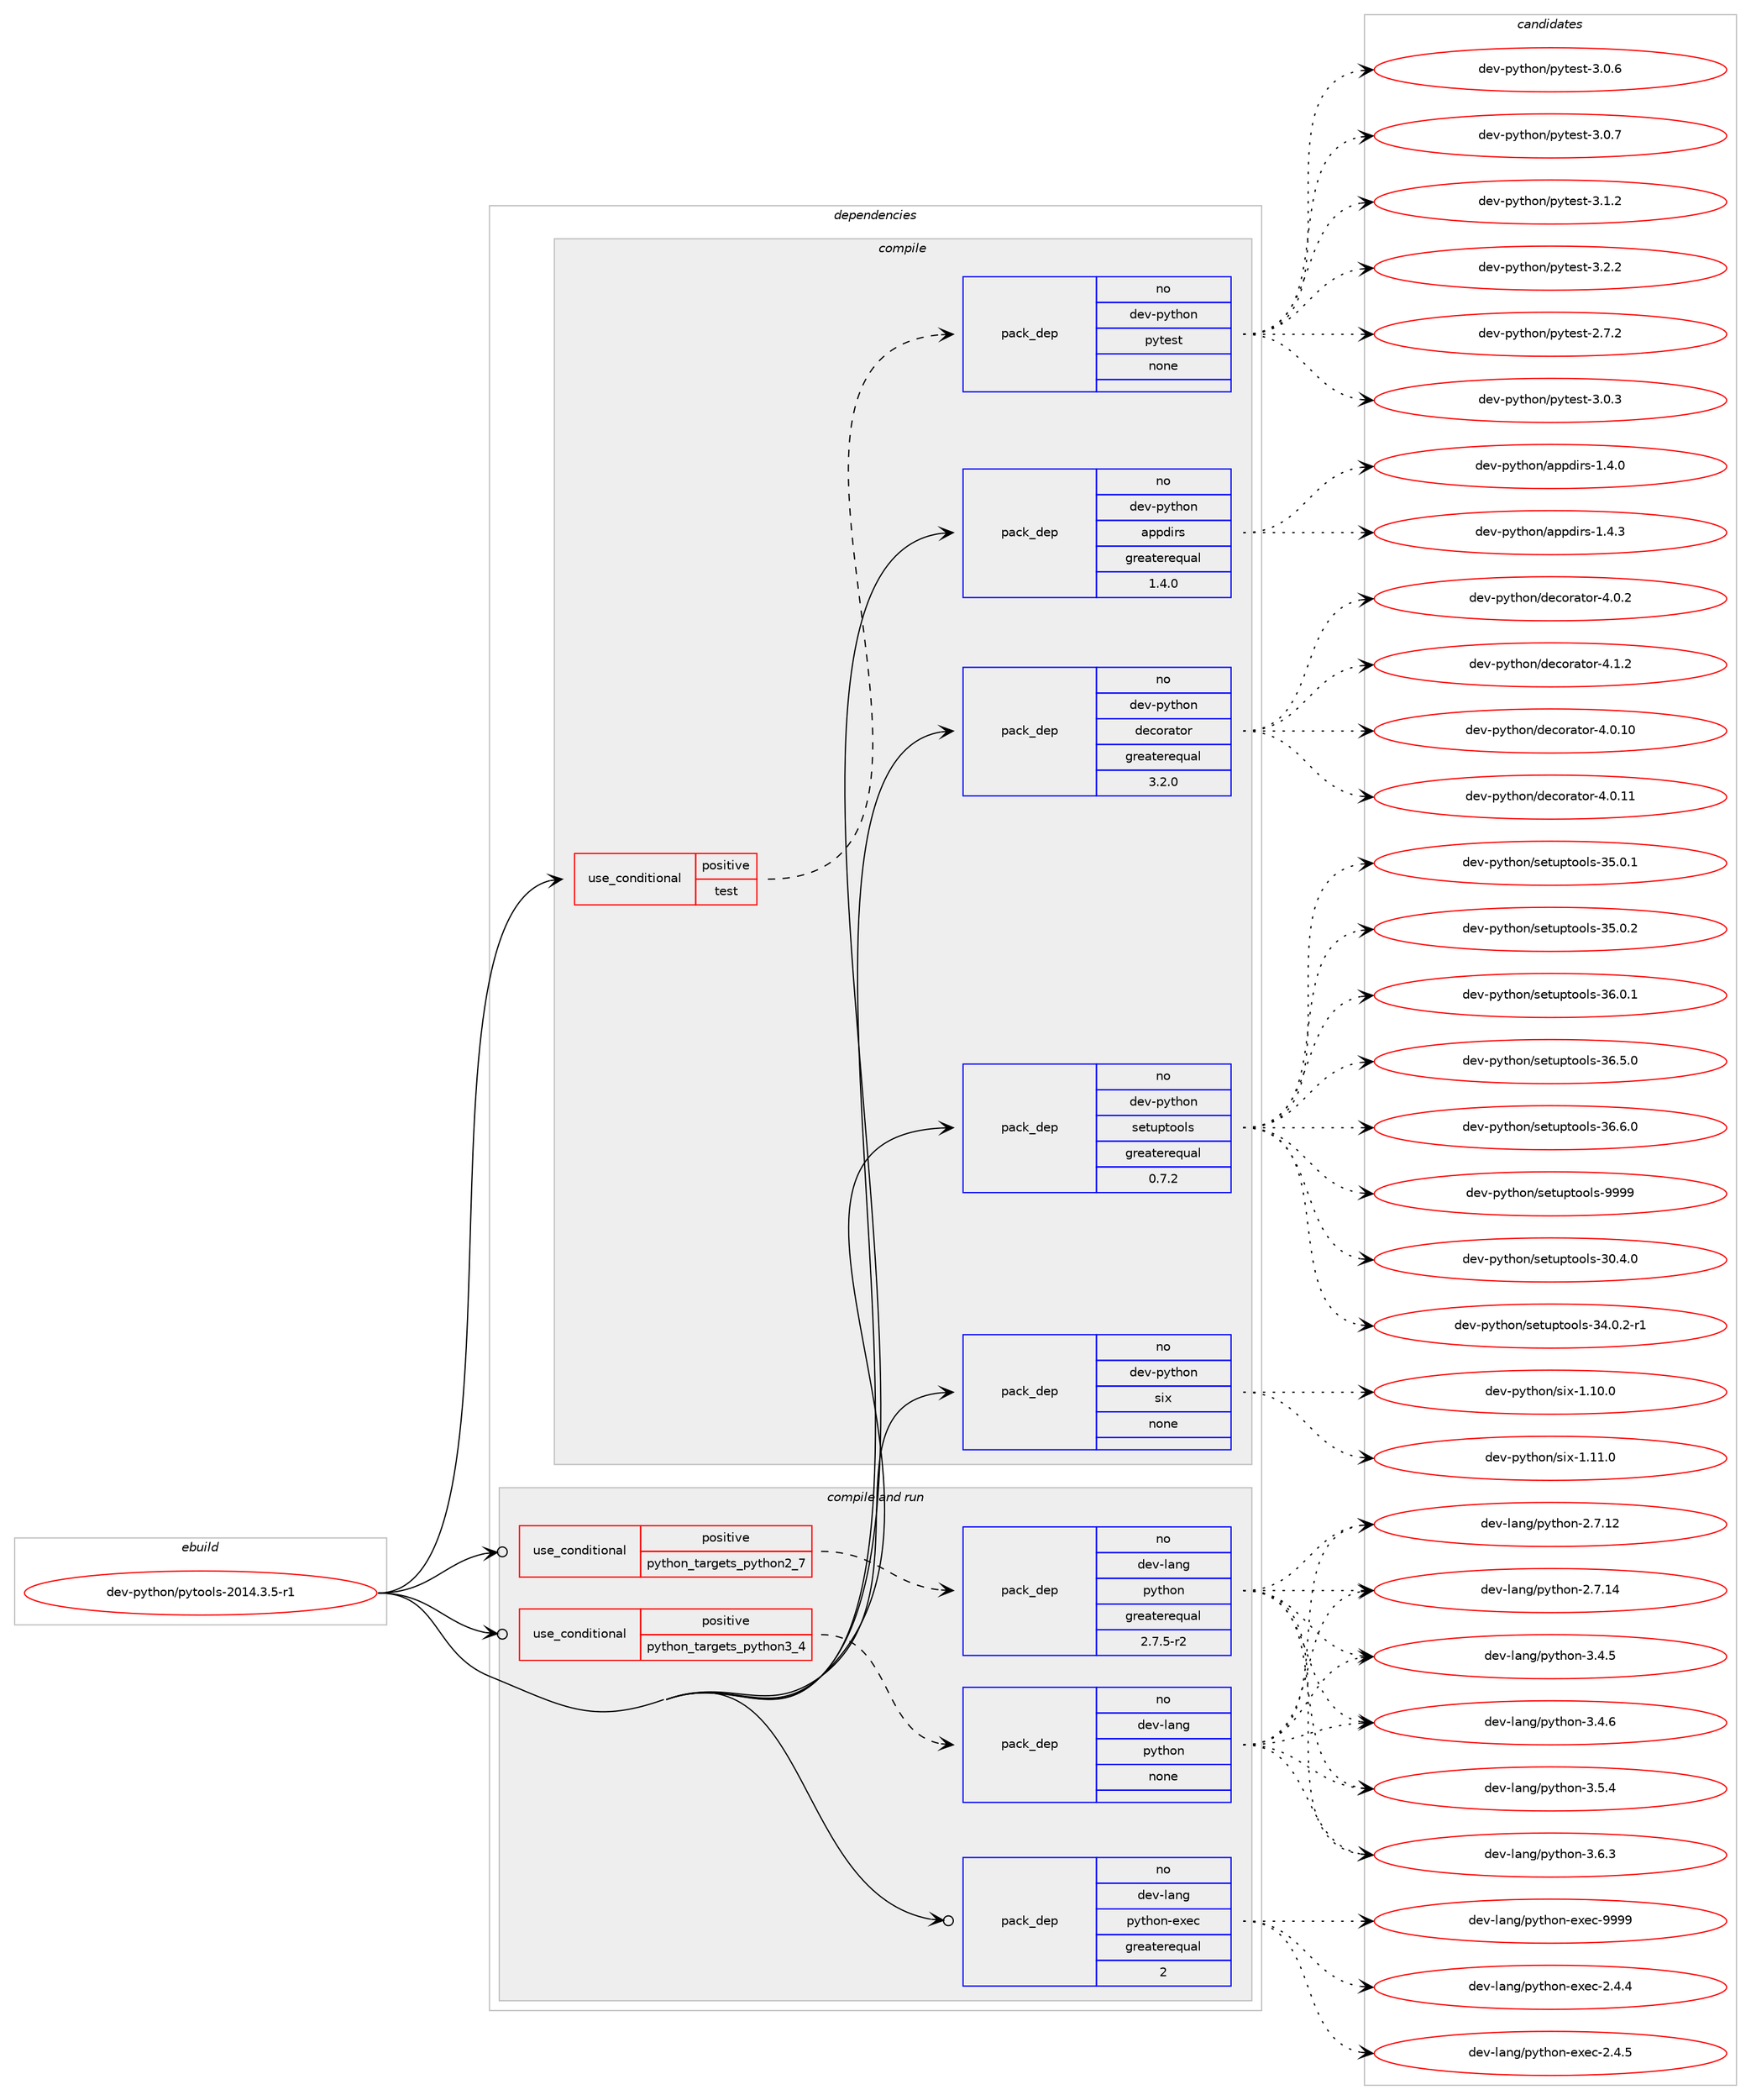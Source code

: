 digraph prolog {

# *************
# Graph options
# *************

newrank=true;
concentrate=true;
compound=true;
graph [rankdir=LR,fontname=Helvetica,fontsize=10,ranksep=1.5];#, ranksep=2.5, nodesep=0.2];
edge  [arrowhead=vee];
node  [fontname=Helvetica,fontsize=10];

# **********
# The ebuild
# **********

subgraph cluster_leftcol {
color=gray;
rank=same;
label=<<i>ebuild</i>>;
id [label="dev-python/pytools-2014.3.5-r1", color=red, width=4, href="../dev-python/pytools-2014.3.5-r1.svg"];
}

# ****************
# The dependencies
# ****************

subgraph cluster_midcol {
color=gray;
label=<<i>dependencies</i>>;
subgraph cluster_compile {
fillcolor="#eeeeee";
style=filled;
label=<<i>compile</i>>;
subgraph cond40513 {
dependency183884 [label=<<TABLE BORDER="0" CELLBORDER="1" CELLSPACING="0" CELLPADDING="4"><TR><TD ROWSPAN="3" CELLPADDING="10">use_conditional</TD></TR><TR><TD>positive</TD></TR><TR><TD>test</TD></TR></TABLE>>, shape=none, color=red];
subgraph pack139422 {
dependency183885 [label=<<TABLE BORDER="0" CELLBORDER="1" CELLSPACING="0" CELLPADDING="4" WIDTH="220"><TR><TD ROWSPAN="6" CELLPADDING="30">pack_dep</TD></TR><TR><TD WIDTH="110">no</TD></TR><TR><TD>dev-python</TD></TR><TR><TD>pytest</TD></TR><TR><TD>none</TD></TR><TR><TD></TD></TR></TABLE>>, shape=none, color=blue];
}
dependency183884:e -> dependency183885:w [weight=20,style="dashed",arrowhead="vee"];
}
id:e -> dependency183884:w [weight=20,style="solid",arrowhead="vee"];
subgraph pack139423 {
dependency183886 [label=<<TABLE BORDER="0" CELLBORDER="1" CELLSPACING="0" CELLPADDING="4" WIDTH="220"><TR><TD ROWSPAN="6" CELLPADDING="30">pack_dep</TD></TR><TR><TD WIDTH="110">no</TD></TR><TR><TD>dev-python</TD></TR><TR><TD>appdirs</TD></TR><TR><TD>greaterequal</TD></TR><TR><TD>1.4.0</TD></TR></TABLE>>, shape=none, color=blue];
}
id:e -> dependency183886:w [weight=20,style="solid",arrowhead="vee"];
subgraph pack139424 {
dependency183887 [label=<<TABLE BORDER="0" CELLBORDER="1" CELLSPACING="0" CELLPADDING="4" WIDTH="220"><TR><TD ROWSPAN="6" CELLPADDING="30">pack_dep</TD></TR><TR><TD WIDTH="110">no</TD></TR><TR><TD>dev-python</TD></TR><TR><TD>decorator</TD></TR><TR><TD>greaterequal</TD></TR><TR><TD>3.2.0</TD></TR></TABLE>>, shape=none, color=blue];
}
id:e -> dependency183887:w [weight=20,style="solid",arrowhead="vee"];
subgraph pack139425 {
dependency183888 [label=<<TABLE BORDER="0" CELLBORDER="1" CELLSPACING="0" CELLPADDING="4" WIDTH="220"><TR><TD ROWSPAN="6" CELLPADDING="30">pack_dep</TD></TR><TR><TD WIDTH="110">no</TD></TR><TR><TD>dev-python</TD></TR><TR><TD>setuptools</TD></TR><TR><TD>greaterequal</TD></TR><TR><TD>0.7.2</TD></TR></TABLE>>, shape=none, color=blue];
}
id:e -> dependency183888:w [weight=20,style="solid",arrowhead="vee"];
subgraph pack139426 {
dependency183889 [label=<<TABLE BORDER="0" CELLBORDER="1" CELLSPACING="0" CELLPADDING="4" WIDTH="220"><TR><TD ROWSPAN="6" CELLPADDING="30">pack_dep</TD></TR><TR><TD WIDTH="110">no</TD></TR><TR><TD>dev-python</TD></TR><TR><TD>six</TD></TR><TR><TD>none</TD></TR><TR><TD></TD></TR></TABLE>>, shape=none, color=blue];
}
id:e -> dependency183889:w [weight=20,style="solid",arrowhead="vee"];
}
subgraph cluster_compileandrun {
fillcolor="#eeeeee";
style=filled;
label=<<i>compile and run</i>>;
subgraph cond40514 {
dependency183890 [label=<<TABLE BORDER="0" CELLBORDER="1" CELLSPACING="0" CELLPADDING="4"><TR><TD ROWSPAN="3" CELLPADDING="10">use_conditional</TD></TR><TR><TD>positive</TD></TR><TR><TD>python_targets_python2_7</TD></TR></TABLE>>, shape=none, color=red];
subgraph pack139427 {
dependency183891 [label=<<TABLE BORDER="0" CELLBORDER="1" CELLSPACING="0" CELLPADDING="4" WIDTH="220"><TR><TD ROWSPAN="6" CELLPADDING="30">pack_dep</TD></TR><TR><TD WIDTH="110">no</TD></TR><TR><TD>dev-lang</TD></TR><TR><TD>python</TD></TR><TR><TD>greaterequal</TD></TR><TR><TD>2.7.5-r2</TD></TR></TABLE>>, shape=none, color=blue];
}
dependency183890:e -> dependency183891:w [weight=20,style="dashed",arrowhead="vee"];
}
id:e -> dependency183890:w [weight=20,style="solid",arrowhead="odotvee"];
subgraph cond40515 {
dependency183892 [label=<<TABLE BORDER="0" CELLBORDER="1" CELLSPACING="0" CELLPADDING="4"><TR><TD ROWSPAN="3" CELLPADDING="10">use_conditional</TD></TR><TR><TD>positive</TD></TR><TR><TD>python_targets_python3_4</TD></TR></TABLE>>, shape=none, color=red];
subgraph pack139428 {
dependency183893 [label=<<TABLE BORDER="0" CELLBORDER="1" CELLSPACING="0" CELLPADDING="4" WIDTH="220"><TR><TD ROWSPAN="6" CELLPADDING="30">pack_dep</TD></TR><TR><TD WIDTH="110">no</TD></TR><TR><TD>dev-lang</TD></TR><TR><TD>python</TD></TR><TR><TD>none</TD></TR><TR><TD></TD></TR></TABLE>>, shape=none, color=blue];
}
dependency183892:e -> dependency183893:w [weight=20,style="dashed",arrowhead="vee"];
}
id:e -> dependency183892:w [weight=20,style="solid",arrowhead="odotvee"];
subgraph pack139429 {
dependency183894 [label=<<TABLE BORDER="0" CELLBORDER="1" CELLSPACING="0" CELLPADDING="4" WIDTH="220"><TR><TD ROWSPAN="6" CELLPADDING="30">pack_dep</TD></TR><TR><TD WIDTH="110">no</TD></TR><TR><TD>dev-lang</TD></TR><TR><TD>python-exec</TD></TR><TR><TD>greaterequal</TD></TR><TR><TD>2</TD></TR></TABLE>>, shape=none, color=blue];
}
id:e -> dependency183894:w [weight=20,style="solid",arrowhead="odotvee"];
}
subgraph cluster_run {
fillcolor="#eeeeee";
style=filled;
label=<<i>run</i>>;
}
}

# **************
# The candidates
# **************

subgraph cluster_choices {
rank=same;
color=gray;
label=<<i>candidates</i>>;

subgraph choice139422 {
color=black;
nodesep=1;
choice1001011184511212111610411111047112121116101115116455046554650 [label="dev-python/pytest-2.7.2", color=red, width=4,href="../dev-python/pytest-2.7.2.svg"];
choice1001011184511212111610411111047112121116101115116455146484651 [label="dev-python/pytest-3.0.3", color=red, width=4,href="../dev-python/pytest-3.0.3.svg"];
choice1001011184511212111610411111047112121116101115116455146484654 [label="dev-python/pytest-3.0.6", color=red, width=4,href="../dev-python/pytest-3.0.6.svg"];
choice1001011184511212111610411111047112121116101115116455146484655 [label="dev-python/pytest-3.0.7", color=red, width=4,href="../dev-python/pytest-3.0.7.svg"];
choice1001011184511212111610411111047112121116101115116455146494650 [label="dev-python/pytest-3.1.2", color=red, width=4,href="../dev-python/pytest-3.1.2.svg"];
choice1001011184511212111610411111047112121116101115116455146504650 [label="dev-python/pytest-3.2.2", color=red, width=4,href="../dev-python/pytest-3.2.2.svg"];
dependency183885:e -> choice1001011184511212111610411111047112121116101115116455046554650:w [style=dotted,weight="100"];
dependency183885:e -> choice1001011184511212111610411111047112121116101115116455146484651:w [style=dotted,weight="100"];
dependency183885:e -> choice1001011184511212111610411111047112121116101115116455146484654:w [style=dotted,weight="100"];
dependency183885:e -> choice1001011184511212111610411111047112121116101115116455146484655:w [style=dotted,weight="100"];
dependency183885:e -> choice1001011184511212111610411111047112121116101115116455146494650:w [style=dotted,weight="100"];
dependency183885:e -> choice1001011184511212111610411111047112121116101115116455146504650:w [style=dotted,weight="100"];
}
subgraph choice139423 {
color=black;
nodesep=1;
choice100101118451121211161041111104797112112100105114115454946524648 [label="dev-python/appdirs-1.4.0", color=red, width=4,href="../dev-python/appdirs-1.4.0.svg"];
choice100101118451121211161041111104797112112100105114115454946524651 [label="dev-python/appdirs-1.4.3", color=red, width=4,href="../dev-python/appdirs-1.4.3.svg"];
dependency183886:e -> choice100101118451121211161041111104797112112100105114115454946524648:w [style=dotted,weight="100"];
dependency183886:e -> choice100101118451121211161041111104797112112100105114115454946524651:w [style=dotted,weight="100"];
}
subgraph choice139424 {
color=black;
nodesep=1;
choice1001011184511212111610411111047100101991111149711611111445524648464948 [label="dev-python/decorator-4.0.10", color=red, width=4,href="../dev-python/decorator-4.0.10.svg"];
choice1001011184511212111610411111047100101991111149711611111445524648464949 [label="dev-python/decorator-4.0.11", color=red, width=4,href="../dev-python/decorator-4.0.11.svg"];
choice10010111845112121116104111110471001019911111497116111114455246484650 [label="dev-python/decorator-4.0.2", color=red, width=4,href="../dev-python/decorator-4.0.2.svg"];
choice10010111845112121116104111110471001019911111497116111114455246494650 [label="dev-python/decorator-4.1.2", color=red, width=4,href="../dev-python/decorator-4.1.2.svg"];
dependency183887:e -> choice1001011184511212111610411111047100101991111149711611111445524648464948:w [style=dotted,weight="100"];
dependency183887:e -> choice1001011184511212111610411111047100101991111149711611111445524648464949:w [style=dotted,weight="100"];
dependency183887:e -> choice10010111845112121116104111110471001019911111497116111114455246484650:w [style=dotted,weight="100"];
dependency183887:e -> choice10010111845112121116104111110471001019911111497116111114455246494650:w [style=dotted,weight="100"];
}
subgraph choice139425 {
color=black;
nodesep=1;
choice100101118451121211161041111104711510111611711211611111110811545514846524648 [label="dev-python/setuptools-30.4.0", color=red, width=4,href="../dev-python/setuptools-30.4.0.svg"];
choice1001011184511212111610411111047115101116117112116111111108115455152464846504511449 [label="dev-python/setuptools-34.0.2-r1", color=red, width=4,href="../dev-python/setuptools-34.0.2-r1.svg"];
choice100101118451121211161041111104711510111611711211611111110811545515346484649 [label="dev-python/setuptools-35.0.1", color=red, width=4,href="../dev-python/setuptools-35.0.1.svg"];
choice100101118451121211161041111104711510111611711211611111110811545515346484650 [label="dev-python/setuptools-35.0.2", color=red, width=4,href="../dev-python/setuptools-35.0.2.svg"];
choice100101118451121211161041111104711510111611711211611111110811545515446484649 [label="dev-python/setuptools-36.0.1", color=red, width=4,href="../dev-python/setuptools-36.0.1.svg"];
choice100101118451121211161041111104711510111611711211611111110811545515446534648 [label="dev-python/setuptools-36.5.0", color=red, width=4,href="../dev-python/setuptools-36.5.0.svg"];
choice100101118451121211161041111104711510111611711211611111110811545515446544648 [label="dev-python/setuptools-36.6.0", color=red, width=4,href="../dev-python/setuptools-36.6.0.svg"];
choice10010111845112121116104111110471151011161171121161111111081154557575757 [label="dev-python/setuptools-9999", color=red, width=4,href="../dev-python/setuptools-9999.svg"];
dependency183888:e -> choice100101118451121211161041111104711510111611711211611111110811545514846524648:w [style=dotted,weight="100"];
dependency183888:e -> choice1001011184511212111610411111047115101116117112116111111108115455152464846504511449:w [style=dotted,weight="100"];
dependency183888:e -> choice100101118451121211161041111104711510111611711211611111110811545515346484649:w [style=dotted,weight="100"];
dependency183888:e -> choice100101118451121211161041111104711510111611711211611111110811545515346484650:w [style=dotted,weight="100"];
dependency183888:e -> choice100101118451121211161041111104711510111611711211611111110811545515446484649:w [style=dotted,weight="100"];
dependency183888:e -> choice100101118451121211161041111104711510111611711211611111110811545515446534648:w [style=dotted,weight="100"];
dependency183888:e -> choice100101118451121211161041111104711510111611711211611111110811545515446544648:w [style=dotted,weight="100"];
dependency183888:e -> choice10010111845112121116104111110471151011161171121161111111081154557575757:w [style=dotted,weight="100"];
}
subgraph choice139426 {
color=black;
nodesep=1;
choice100101118451121211161041111104711510512045494649484648 [label="dev-python/six-1.10.0", color=red, width=4,href="../dev-python/six-1.10.0.svg"];
choice100101118451121211161041111104711510512045494649494648 [label="dev-python/six-1.11.0", color=red, width=4,href="../dev-python/six-1.11.0.svg"];
dependency183889:e -> choice100101118451121211161041111104711510512045494649484648:w [style=dotted,weight="100"];
dependency183889:e -> choice100101118451121211161041111104711510512045494649494648:w [style=dotted,weight="100"];
}
subgraph choice139427 {
color=black;
nodesep=1;
choice10010111845108971101034711212111610411111045504655464950 [label="dev-lang/python-2.7.12", color=red, width=4,href="../dev-lang/python-2.7.12.svg"];
choice10010111845108971101034711212111610411111045504655464952 [label="dev-lang/python-2.7.14", color=red, width=4,href="../dev-lang/python-2.7.14.svg"];
choice100101118451089711010347112121116104111110455146524653 [label="dev-lang/python-3.4.5", color=red, width=4,href="../dev-lang/python-3.4.5.svg"];
choice100101118451089711010347112121116104111110455146524654 [label="dev-lang/python-3.4.6", color=red, width=4,href="../dev-lang/python-3.4.6.svg"];
choice100101118451089711010347112121116104111110455146534652 [label="dev-lang/python-3.5.4", color=red, width=4,href="../dev-lang/python-3.5.4.svg"];
choice100101118451089711010347112121116104111110455146544651 [label="dev-lang/python-3.6.3", color=red, width=4,href="../dev-lang/python-3.6.3.svg"];
dependency183891:e -> choice10010111845108971101034711212111610411111045504655464950:w [style=dotted,weight="100"];
dependency183891:e -> choice10010111845108971101034711212111610411111045504655464952:w [style=dotted,weight="100"];
dependency183891:e -> choice100101118451089711010347112121116104111110455146524653:w [style=dotted,weight="100"];
dependency183891:e -> choice100101118451089711010347112121116104111110455146524654:w [style=dotted,weight="100"];
dependency183891:e -> choice100101118451089711010347112121116104111110455146534652:w [style=dotted,weight="100"];
dependency183891:e -> choice100101118451089711010347112121116104111110455146544651:w [style=dotted,weight="100"];
}
subgraph choice139428 {
color=black;
nodesep=1;
choice10010111845108971101034711212111610411111045504655464950 [label="dev-lang/python-2.7.12", color=red, width=4,href="../dev-lang/python-2.7.12.svg"];
choice10010111845108971101034711212111610411111045504655464952 [label="dev-lang/python-2.7.14", color=red, width=4,href="../dev-lang/python-2.7.14.svg"];
choice100101118451089711010347112121116104111110455146524653 [label="dev-lang/python-3.4.5", color=red, width=4,href="../dev-lang/python-3.4.5.svg"];
choice100101118451089711010347112121116104111110455146524654 [label="dev-lang/python-3.4.6", color=red, width=4,href="../dev-lang/python-3.4.6.svg"];
choice100101118451089711010347112121116104111110455146534652 [label="dev-lang/python-3.5.4", color=red, width=4,href="../dev-lang/python-3.5.4.svg"];
choice100101118451089711010347112121116104111110455146544651 [label="dev-lang/python-3.6.3", color=red, width=4,href="../dev-lang/python-3.6.3.svg"];
dependency183893:e -> choice10010111845108971101034711212111610411111045504655464950:w [style=dotted,weight="100"];
dependency183893:e -> choice10010111845108971101034711212111610411111045504655464952:w [style=dotted,weight="100"];
dependency183893:e -> choice100101118451089711010347112121116104111110455146524653:w [style=dotted,weight="100"];
dependency183893:e -> choice100101118451089711010347112121116104111110455146524654:w [style=dotted,weight="100"];
dependency183893:e -> choice100101118451089711010347112121116104111110455146534652:w [style=dotted,weight="100"];
dependency183893:e -> choice100101118451089711010347112121116104111110455146544651:w [style=dotted,weight="100"];
}
subgraph choice139429 {
color=black;
nodesep=1;
choice1001011184510897110103471121211161041111104510112010199455046524652 [label="dev-lang/python-exec-2.4.4", color=red, width=4,href="../dev-lang/python-exec-2.4.4.svg"];
choice1001011184510897110103471121211161041111104510112010199455046524653 [label="dev-lang/python-exec-2.4.5", color=red, width=4,href="../dev-lang/python-exec-2.4.5.svg"];
choice10010111845108971101034711212111610411111045101120101994557575757 [label="dev-lang/python-exec-9999", color=red, width=4,href="../dev-lang/python-exec-9999.svg"];
dependency183894:e -> choice1001011184510897110103471121211161041111104510112010199455046524652:w [style=dotted,weight="100"];
dependency183894:e -> choice1001011184510897110103471121211161041111104510112010199455046524653:w [style=dotted,weight="100"];
dependency183894:e -> choice10010111845108971101034711212111610411111045101120101994557575757:w [style=dotted,weight="100"];
}
}

}

